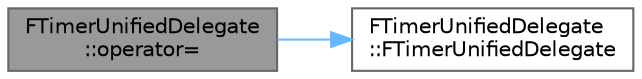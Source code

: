 digraph "FTimerUnifiedDelegate::operator="
{
 // INTERACTIVE_SVG=YES
 // LATEX_PDF_SIZE
  bgcolor="transparent";
  edge [fontname=Helvetica,fontsize=10,labelfontname=Helvetica,labelfontsize=10];
  node [fontname=Helvetica,fontsize=10,shape=box,height=0.2,width=0.4];
  rankdir="LR";
  Node1 [id="Node000001",label="FTimerUnifiedDelegate\l::operator=",height=0.2,width=0.4,color="gray40", fillcolor="grey60", style="filled", fontcolor="black",tooltip=" "];
  Node1 -> Node2 [id="edge1_Node000001_Node000002",color="steelblue1",style="solid",tooltip=" "];
  Node2 [id="Node000002",label="FTimerUnifiedDelegate\l::FTimerUnifiedDelegate",height=0.2,width=0.4,color="grey40", fillcolor="white", style="filled",URL="$d1/d75/structFTimerUnifiedDelegate.html#a8ecfe239289b6f258227013f9be9cdb6",tooltip=" "];
}
